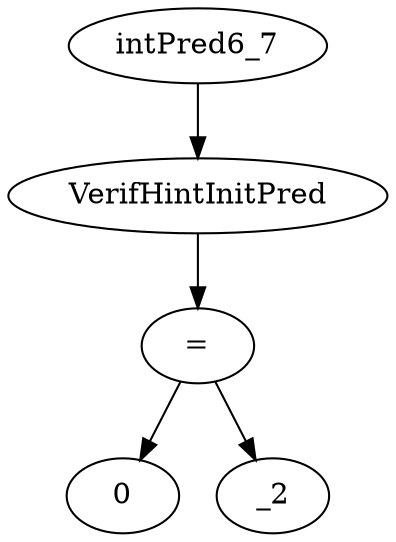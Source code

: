 digraph dag {
0 [label="intPred6_7"];
1 [label="VerifHintInitPred"];
2 [label="="];
3 [label="0"];
4 [label="_2"];
"0" -> "1"[label=""]
"1" -> "2"[label=""]
"2" -> "4"[label=""]
"2" -> "3"[label=""]
}
